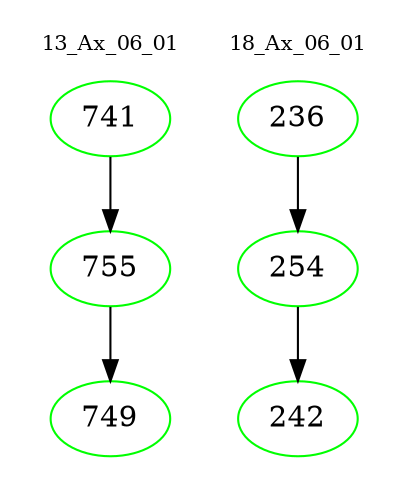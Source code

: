 digraph{
subgraph cluster_0 {
color = white
label = "13_Ax_06_01";
fontsize=10;
T0_741 [label="741", color="green"]
T0_741 -> T0_755 [color="black"]
T0_755 [label="755", color="green"]
T0_755 -> T0_749 [color="black"]
T0_749 [label="749", color="green"]
}
subgraph cluster_1 {
color = white
label = "18_Ax_06_01";
fontsize=10;
T1_236 [label="236", color="green"]
T1_236 -> T1_254 [color="black"]
T1_254 [label="254", color="green"]
T1_254 -> T1_242 [color="black"]
T1_242 [label="242", color="green"]
}
}
